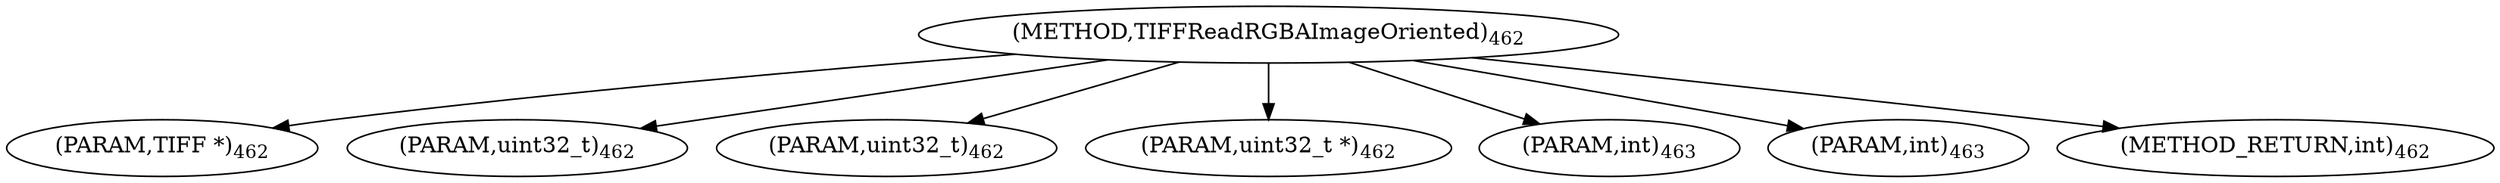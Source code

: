 digraph "TIFFReadRGBAImageOriented" {  
"8882" [label = <(METHOD,TIFFReadRGBAImageOriented)<SUB>462</SUB>> ]
"8883" [label = <(PARAM,TIFF *)<SUB>462</SUB>> ]
"8884" [label = <(PARAM,uint32_t)<SUB>462</SUB>> ]
"8885" [label = <(PARAM,uint32_t)<SUB>462</SUB>> ]
"8886" [label = <(PARAM,uint32_t *)<SUB>462</SUB>> ]
"8887" [label = <(PARAM,int)<SUB>463</SUB>> ]
"8888" [label = <(PARAM,int)<SUB>463</SUB>> ]
"8889" [label = <(METHOD_RETURN,int)<SUB>462</SUB>> ]
  "8882" -> "8883" 
  "8882" -> "8884" 
  "8882" -> "8885" 
  "8882" -> "8886" 
  "8882" -> "8887" 
  "8882" -> "8888" 
  "8882" -> "8889" 
}
